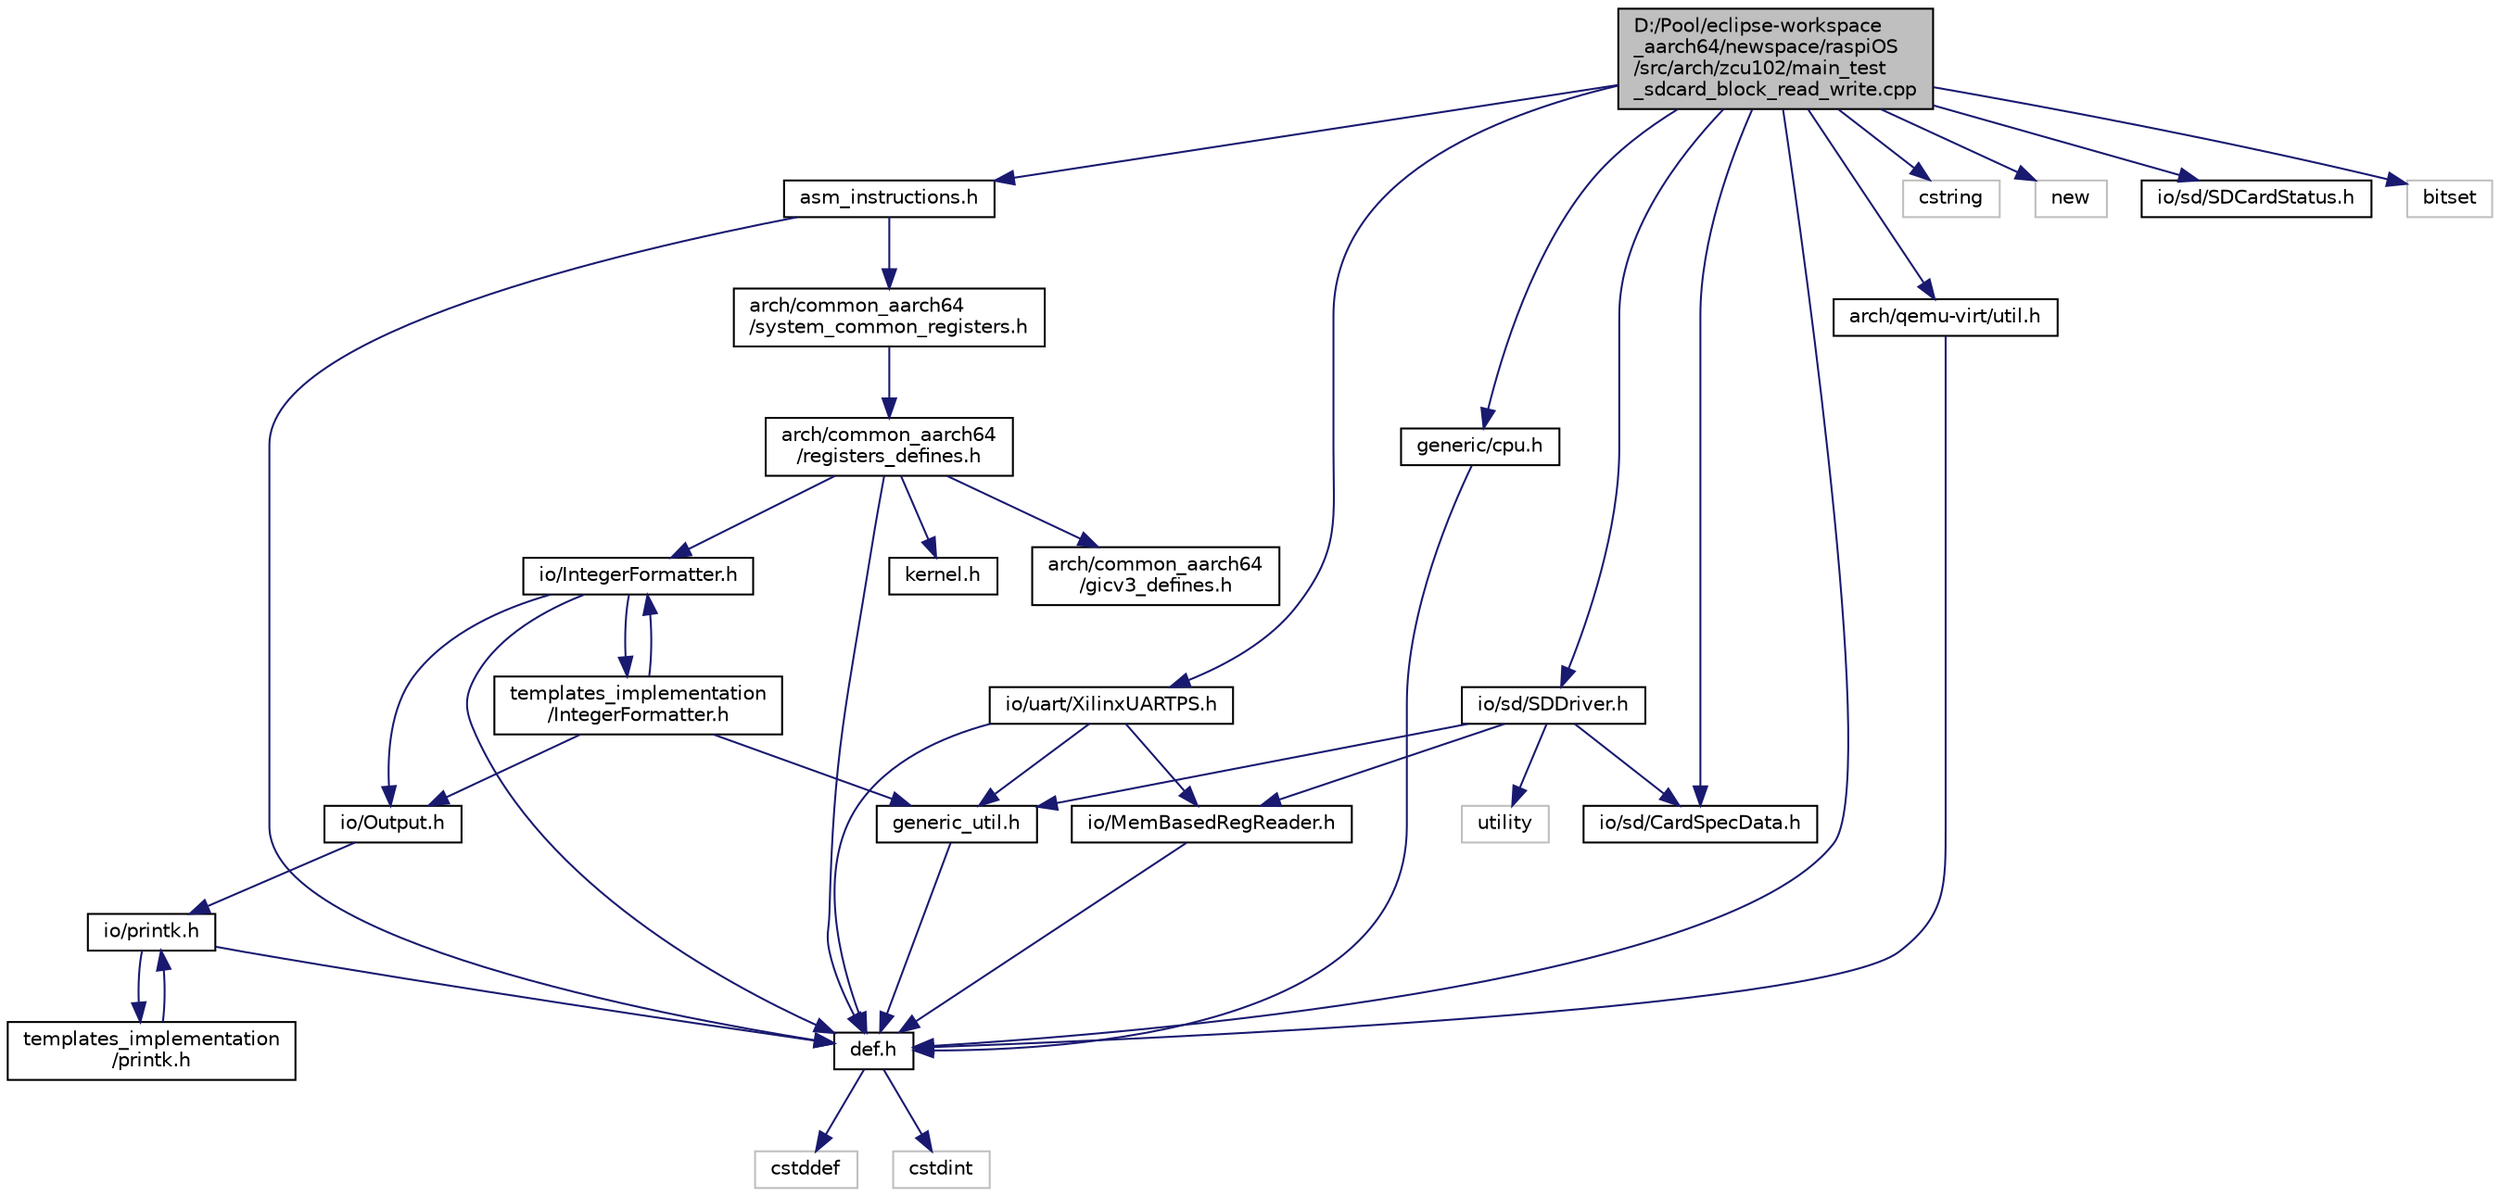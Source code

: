 digraph "D:/Pool/eclipse-workspace_aarch64/newspace/raspiOS/src/arch/zcu102/main_test_sdcard_block_read_write.cpp"
{
  edge [fontname="Helvetica",fontsize="10",labelfontname="Helvetica",labelfontsize="10"];
  node [fontname="Helvetica",fontsize="10",shape=record];
  Node3247 [label="D:/Pool/eclipse-workspace\l_aarch64/newspace/raspiOS\l/src/arch/zcu102/main_test\l_sdcard_block_read_write.cpp",height=0.2,width=0.4,color="black", fillcolor="grey75", style="filled", fontcolor="black"];
  Node3247 -> Node3248 [color="midnightblue",fontsize="10",style="solid",fontname="Helvetica"];
  Node3248 [label="def.h",height=0.2,width=0.4,color="black", fillcolor="white", style="filled",URL="$d4/da4/def_8h.html"];
  Node3248 -> Node3249 [color="midnightblue",fontsize="10",style="solid",fontname="Helvetica"];
  Node3249 [label="cstddef",height=0.2,width=0.4,color="grey75", fillcolor="white", style="filled"];
  Node3248 -> Node3250 [color="midnightblue",fontsize="10",style="solid",fontname="Helvetica"];
  Node3250 [label="cstdint",height=0.2,width=0.4,color="grey75", fillcolor="white", style="filled"];
  Node3247 -> Node3251 [color="midnightblue",fontsize="10",style="solid",fontname="Helvetica"];
  Node3251 [label="arch/qemu-virt/util.h",height=0.2,width=0.4,color="black", fillcolor="white", style="filled",URL="$d8/d1c/qemu-virt_2util_8h.html"];
  Node3251 -> Node3248 [color="midnightblue",fontsize="10",style="solid",fontname="Helvetica"];
  Node3247 -> Node3252 [color="midnightblue",fontsize="10",style="solid",fontname="Helvetica"];
  Node3252 [label="asm_instructions.h",height=0.2,width=0.4,color="black", fillcolor="white", style="filled",URL="$d8/d2f/asm__instructions_8h.html"];
  Node3252 -> Node3248 [color="midnightblue",fontsize="10",style="solid",fontname="Helvetica"];
  Node3252 -> Node3253 [color="midnightblue",fontsize="10",style="solid",fontname="Helvetica"];
  Node3253 [label="arch/common_aarch64\l/system_common_registers.h",height=0.2,width=0.4,color="black", fillcolor="white", style="filled",URL="$d4/d1f/system__common__registers_8h.html"];
  Node3253 -> Node3254 [color="midnightblue",fontsize="10",style="solid",fontname="Helvetica"];
  Node3254 [label="arch/common_aarch64\l/registers_defines.h",height=0.2,width=0.4,color="black", fillcolor="white", style="filled",URL="$d1/dbd/registers__defines_8h.html"];
  Node3254 -> Node3248 [color="midnightblue",fontsize="10",style="solid",fontname="Helvetica"];
  Node3254 -> Node3255 [color="midnightblue",fontsize="10",style="solid",fontname="Helvetica"];
  Node3255 [label="kernel.h",height=0.2,width=0.4,color="black", fillcolor="white", style="filled",URL="$d0/daa/kernel_8h.html"];
  Node3254 -> Node3256 [color="midnightblue",fontsize="10",style="solid",fontname="Helvetica"];
  Node3256 [label="io/IntegerFormatter.h",height=0.2,width=0.4,color="black", fillcolor="white", style="filled",URL="$d5/d7b/io_2_integer_formatter_8h.html"];
  Node3256 -> Node3248 [color="midnightblue",fontsize="10",style="solid",fontname="Helvetica"];
  Node3256 -> Node3257 [color="midnightblue",fontsize="10",style="solid",fontname="Helvetica"];
  Node3257 [label="io/Output.h",height=0.2,width=0.4,color="black", fillcolor="white", style="filled",URL="$d6/d77/_output_8h.html"];
  Node3257 -> Node3258 [color="midnightblue",fontsize="10",style="solid",fontname="Helvetica"];
  Node3258 [label="io/printk.h",height=0.2,width=0.4,color="black", fillcolor="white", style="filled",URL="$dd/d17/io_2printk_8h.html"];
  Node3258 -> Node3248 [color="midnightblue",fontsize="10",style="solid",fontname="Helvetica"];
  Node3258 -> Node3259 [color="midnightblue",fontsize="10",style="solid",fontname="Helvetica"];
  Node3259 [label="templates_implementation\l/printk.h",height=0.2,width=0.4,color="black", fillcolor="white", style="filled",URL="$d7/d95/templates__implementation_2printk_8h.html"];
  Node3259 -> Node3258 [color="midnightblue",fontsize="10",style="solid",fontname="Helvetica"];
  Node3256 -> Node3260 [color="midnightblue",fontsize="10",style="solid",fontname="Helvetica"];
  Node3260 [label="templates_implementation\l/IntegerFormatter.h",height=0.2,width=0.4,color="black", fillcolor="white", style="filled",URL="$dc/d84/templates__implementation_2_integer_formatter_8h.html"];
  Node3260 -> Node3256 [color="midnightblue",fontsize="10",style="solid",fontname="Helvetica"];
  Node3260 -> Node3261 [color="midnightblue",fontsize="10",style="solid",fontname="Helvetica"];
  Node3261 [label="generic_util.h",height=0.2,width=0.4,color="black", fillcolor="white", style="filled",URL="$d6/d93/generic__util_8h.html"];
  Node3261 -> Node3248 [color="midnightblue",fontsize="10",style="solid",fontname="Helvetica"];
  Node3260 -> Node3257 [color="midnightblue",fontsize="10",style="solid",fontname="Helvetica"];
  Node3254 -> Node3262 [color="midnightblue",fontsize="10",style="solid",fontname="Helvetica"];
  Node3262 [label="arch/common_aarch64\l/gicv3_defines.h",height=0.2,width=0.4,color="black", fillcolor="white", style="filled",URL="$d5/d80/gicv3__defines_8h.html"];
  Node3247 -> Node3263 [color="midnightblue",fontsize="10",style="solid",fontname="Helvetica"];
  Node3263 [label="cstring",height=0.2,width=0.4,color="grey75", fillcolor="white", style="filled"];
  Node3247 -> Node3264 [color="midnightblue",fontsize="10",style="solid",fontname="Helvetica"];
  Node3264 [label="io/uart/XilinxUARTPS.h",height=0.2,width=0.4,color="black", fillcolor="white", style="filled",URL="$de/df7/_xilinx_u_a_r_t_p_s_8h.html"];
  Node3264 -> Node3248 [color="midnightblue",fontsize="10",style="solid",fontname="Helvetica"];
  Node3264 -> Node3261 [color="midnightblue",fontsize="10",style="solid",fontname="Helvetica"];
  Node3264 -> Node3265 [color="midnightblue",fontsize="10",style="solid",fontname="Helvetica"];
  Node3265 [label="io/MemBasedRegReader.h",height=0.2,width=0.4,color="black", fillcolor="white", style="filled",URL="$da/d46/_mem_based_reg_reader_8h.html"];
  Node3265 -> Node3248 [color="midnightblue",fontsize="10",style="solid",fontname="Helvetica"];
  Node3247 -> Node3266 [color="midnightblue",fontsize="10",style="solid",fontname="Helvetica"];
  Node3266 [label="new",height=0.2,width=0.4,color="grey75", fillcolor="white", style="filled"];
  Node3247 -> Node3267 [color="midnightblue",fontsize="10",style="solid",fontname="Helvetica"];
  Node3267 [label="generic/cpu.h",height=0.2,width=0.4,color="black", fillcolor="white", style="filled",URL="$dc/da7/cpu_8h.html"];
  Node3267 -> Node3248 [color="midnightblue",fontsize="10",style="solid",fontname="Helvetica"];
  Node3247 -> Node3268 [color="midnightblue",fontsize="10",style="solid",fontname="Helvetica"];
  Node3268 [label="io/sd/CardSpecData.h",height=0.2,width=0.4,color="black", fillcolor="white", style="filled",URL="$d6/d4b/_card_spec_data_8h.html"];
  Node3247 -> Node3269 [color="midnightblue",fontsize="10",style="solid",fontname="Helvetica"];
  Node3269 [label="io/sd/SDCardStatus.h",height=0.2,width=0.4,color="black", fillcolor="white", style="filled",URL="$de/d9e/_s_d_card_status_8h.html"];
  Node3247 -> Node3270 [color="midnightblue",fontsize="10",style="solid",fontname="Helvetica"];
  Node3270 [label="io/sd/SDDriver.h",height=0.2,width=0.4,color="black", fillcolor="white", style="filled",URL="$dc/d49/_s_d_driver_8h.html"];
  Node3270 -> Node3265 [color="midnightblue",fontsize="10",style="solid",fontname="Helvetica"];
  Node3270 -> Node3261 [color="midnightblue",fontsize="10",style="solid",fontname="Helvetica"];
  Node3270 -> Node3271 [color="midnightblue",fontsize="10",style="solid",fontname="Helvetica"];
  Node3271 [label="utility",height=0.2,width=0.4,color="grey75", fillcolor="white", style="filled"];
  Node3270 -> Node3268 [color="midnightblue",fontsize="10",style="solid",fontname="Helvetica"];
  Node3247 -> Node3272 [color="midnightblue",fontsize="10",style="solid",fontname="Helvetica"];
  Node3272 [label="bitset",height=0.2,width=0.4,color="grey75", fillcolor="white", style="filled"];
}
